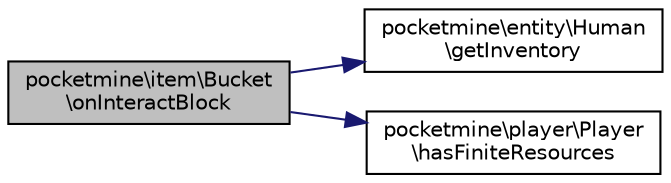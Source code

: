 digraph "pocketmine\item\Bucket\onInteractBlock"
{
 // INTERACTIVE_SVG=YES
 // LATEX_PDF_SIZE
  edge [fontname="Helvetica",fontsize="10",labelfontname="Helvetica",labelfontsize="10"];
  node [fontname="Helvetica",fontsize="10",shape=record];
  rankdir="LR";
  Node1 [label="pocketmine\\item\\Bucket\l\\onInteractBlock",height=0.2,width=0.4,color="black", fillcolor="grey75", style="filled", fontcolor="black",tooltip=" "];
  Node1 -> Node2 [color="midnightblue",fontsize="10",style="solid",fontname="Helvetica"];
  Node2 [label="pocketmine\\entity\\Human\l\\getInventory",height=0.2,width=0.4,color="black", fillcolor="white", style="filled",URL="$d4/ddf/classpocketmine_1_1entity_1_1_human.html#a34a8a68fed626a87b8f309c09b56ed20",tooltip=" "];
  Node1 -> Node3 [color="midnightblue",fontsize="10",style="solid",fontname="Helvetica"];
  Node3 [label="pocketmine\\player\\Player\l\\hasFiniteResources",height=0.2,width=0.4,color="black", fillcolor="white", style="filled",URL="$d0/d6f/classpocketmine_1_1player_1_1_player.html#a00e01c4d202f1ed69d570d16382ba733",tooltip=" "];
}
